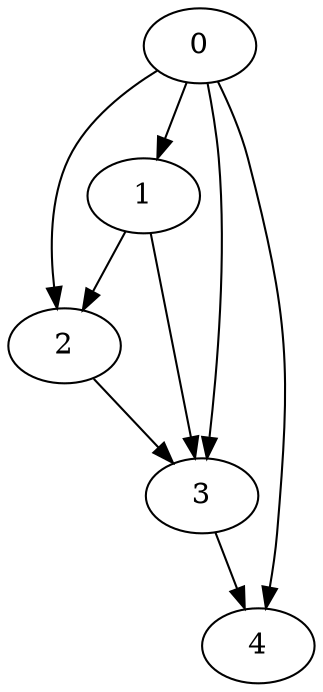 digraph {
	"0" ["Weight"=467];
	"1" ["Weight"=625];
	"2" ["Weight"=800];
	"3" ["Weight"=504];
	"4" ["Weight"=241];
	"0" -> "1" ["Weight"=195];
	"1" -> "2" ["Weight"=225];
	"2" -> "3" ["Weight"=420];
	"3" -> "4" ["Weight"=392];
	"0" -> "2" ["Weight"=778];
	"1" -> "3" ["Weight"=739];
	"0" -> "3" ["Weight"=619];
	"0" -> "4" ["Weight"=715];
}
